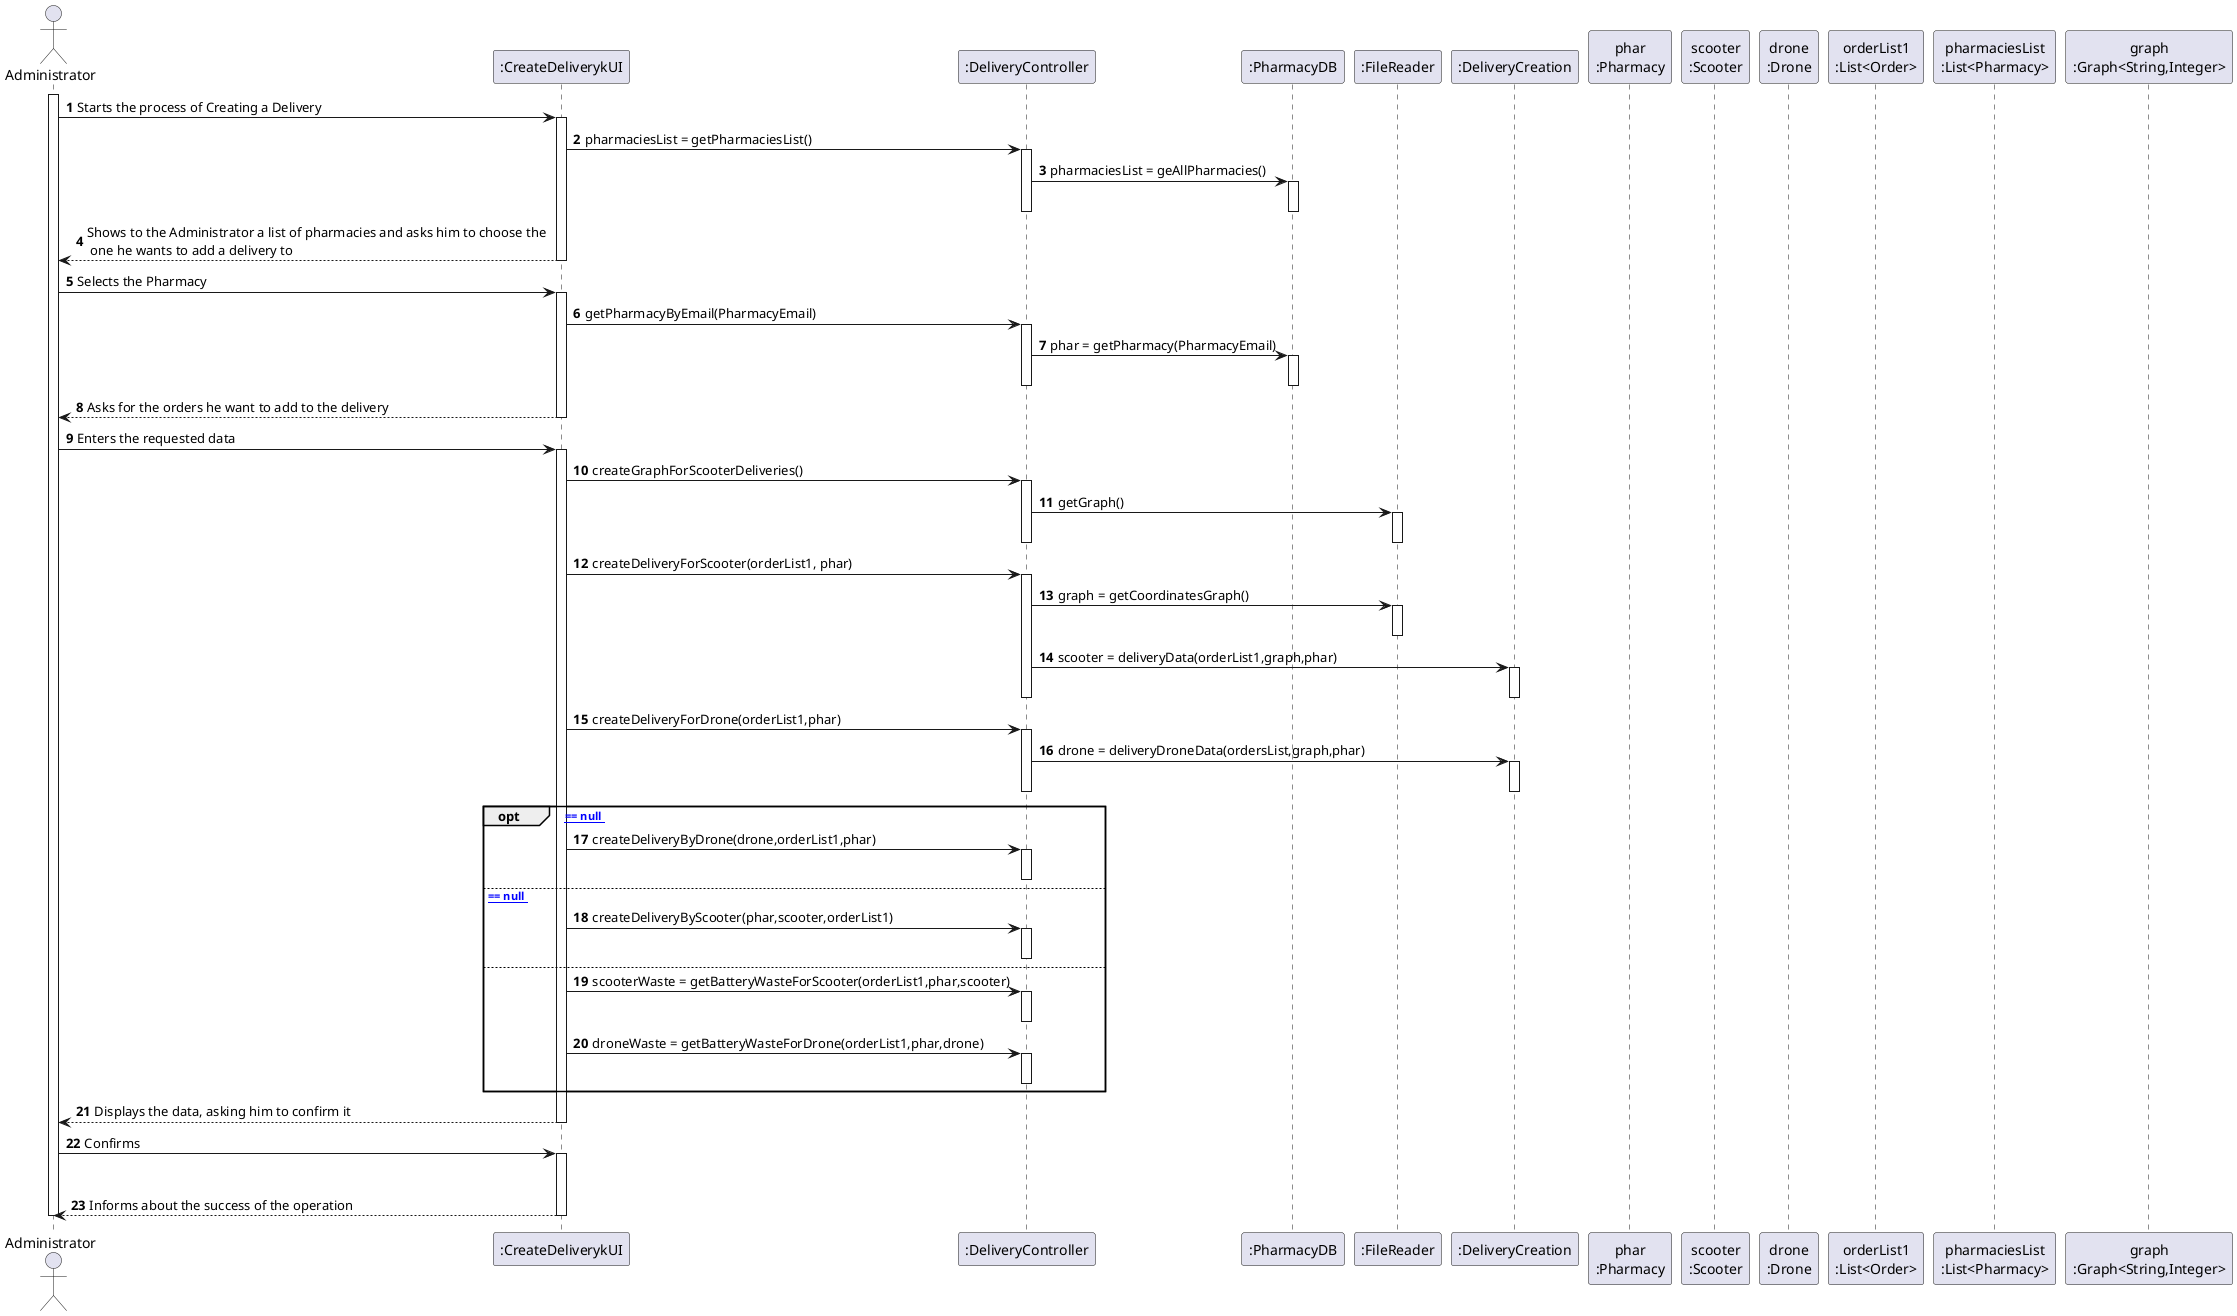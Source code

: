 @startuml
autonumber
'hide footbox
actor "Administrator" as ADM

participant ":CreateDeliverykUI" as UI
participant ":DeliveryController" as CTRL
participant ":PharmacyDB" as PHARDB
participant ":FileReader" as SCOOTER
participant ":DeliveryCreation" as DC
participant "phar\n:Pharmacy" as PHAR
participant "scooter\n:Scooter" as SC
participant "drone\n:Drone" as DR
participant "orderList1\n:List<Order>" as LIST
participant "pharmaciesList\n:List<Pharmacy>" as LPHAR
participant "graph\n:Graph<String,Integer>" as GRAPH

activate ADM
ADM -> UI : Starts the process of Creating a Delivery
activate UI

UI -> CTRL : pharmaciesList = getPharmaciesList()
activate CTRL

CTRL -> PHARDB: pharmaciesList = geAllPharmacies()
activate PHARDB
deactivate PHARDB

deactivate CTRL

UI --> ADM : Shows to the Administrator a list of pharmacies and asks him to choose the \n one he wants to add a delivery to
deactivate UI

ADM -> UI : Selects the Pharmacy
activate UI

UI -> CTRL : getPharmacyByEmail(PharmacyEmail)
activate CTRL

CTRL -> PHARDB: phar = getPharmacy(PharmacyEmail)
activate PHARDB
deactivate PHARDB

deactivate CTRL

UI --> ADM : Asks for the orders he want to add to the delivery
deactivate UI

ADM -> UI : Enters the requested data
activate UI

UI -> CTRL : createGraphForScooterDeliveries()
activate CTRL

CTRL -> SCOOTER : getGraph()
activate SCOOTER

deactivate SCOOTER

deactivate CTRL

UI -> CTRL : createDeliveryForScooter(orderList1, phar)
activate CTRL

CTRL -> SCOOTER : graph = getCoordinatesGraph()
activate SCOOTER
deactivate SCOOTER

CTRL -> DC : scooter = deliveryData(orderList1,graph,phar)
activate DC
deactivate DC
deactivate CTRL

UI -> CTRL : createDeliveryForDrone(orderList1,phar)
activate CTRL
CTRL -> DC : drone = deliveryDroneData(ordersList,graph,phar)
activate DC
deactivate DC
deactivate CTRL

OPT [ scooter == null ]

UI -> CTRL : createDeliveryByDrone(drone,orderList1,phar)
activate CTRL
deactivate CTRL

ELSE [ drone == null ]

UI -> CTRL : createDeliveryByScooter(phar,scooter,orderList1)
activate CTRL
deactivate CTRL

ELSE


UI -> CTRL : scooterWaste = getBatteryWasteForScooter(orderList1,phar,scooter)
activate CTRL
deactivate CTRL

UI -> CTRL : droneWaste = getBatteryWasteForDrone(orderList1,phar,drone)
activate CTRL
deactivate CTRL

END OPT


UI --> ADM :  Displays the data, asking him to confirm it
deactivate CTRL
deactivate UI

ADM -> UI : Confirms
activate UI



deactivate CTRL

UI --> ADM : Informs about the success of the operation
deactivate UI

deactivate ADM

@enduml
